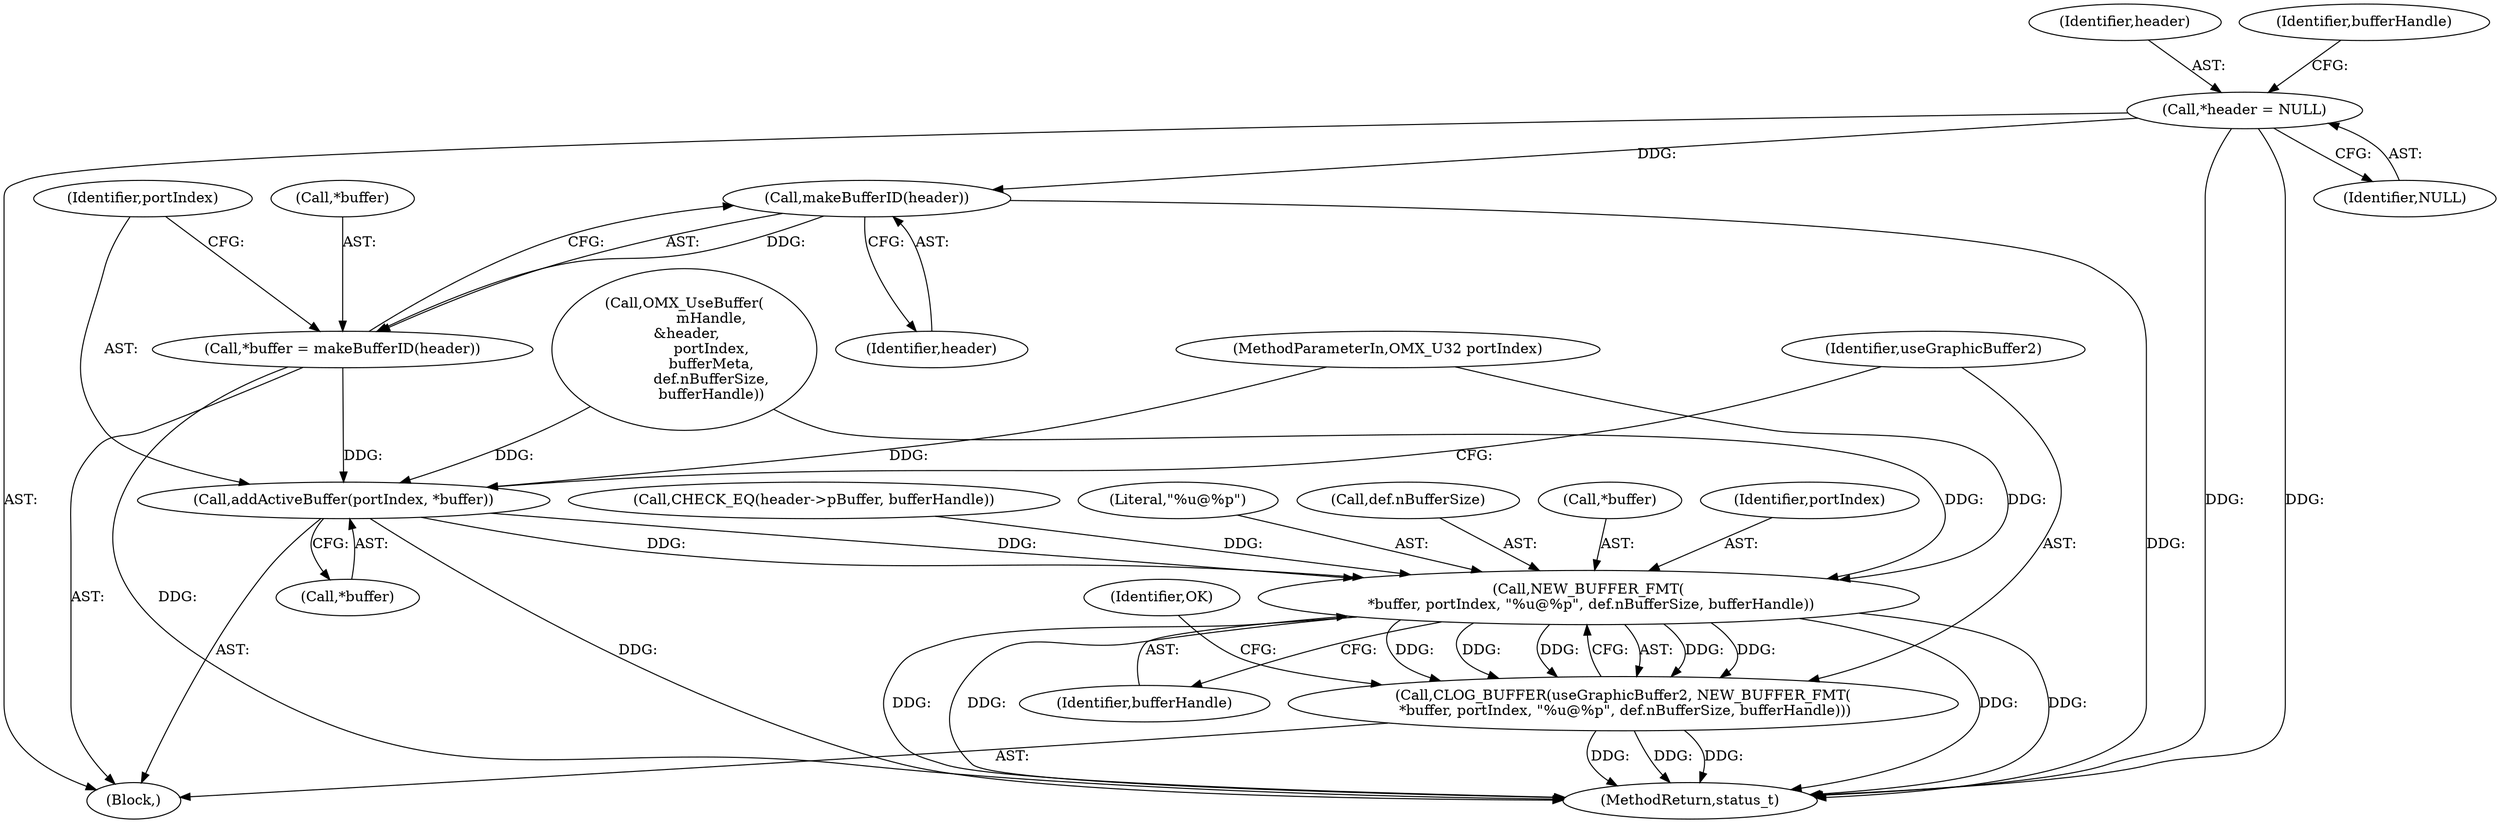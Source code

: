 digraph "0_Android_b351eabb428c7ca85a34513c64601f437923d576_13@pointer" {
"1000214" [label="(Call,makeBufferID(header))"];
"1000149" [label="(Call,*header = NULL)"];
"1000211" [label="(Call,*buffer = makeBufferID(header))"];
"1000216" [label="(Call,addActiveBuffer(portIndex, *buffer))"];
"1000222" [label="(Call,NEW_BUFFER_FMT(\n *buffer, portIndex, \"%u@%p\", def.nBufferSize, bufferHandle))"];
"1000220" [label="(Call,CLOG_BUFFER(useGraphicBuffer2, NEW_BUFFER_FMT(\n *buffer, portIndex, \"%u@%p\", def.nBufferSize, bufferHandle)))"];
"1000214" [label="(Call,makeBufferID(header))"];
"1000218" [label="(Call,*buffer)"];
"1000217" [label="(Identifier,portIndex)"];
"1000149" [label="(Call,*header = NULL)"];
"1000232" [label="(Identifier,OK)"];
"1000211" [label="(Call,*buffer = makeBufferID(header))"];
"1000216" [label="(Call,addActiveBuffer(portIndex, *buffer))"];
"1000212" [label="(Call,*buffer)"];
"1000230" [label="(Identifier,bufferHandle)"];
"1000201" [label="(Call,CHECK_EQ(header->pBuffer, bufferHandle))"];
"1000104" [label="(Block,)"];
"1000220" [label="(Call,CLOG_BUFFER(useGraphicBuffer2, NEW_BUFFER_FMT(\n *buffer, portIndex, \"%u@%p\", def.nBufferSize, bufferHandle)))"];
"1000226" [label="(Literal,\"%u@%p\")"];
"1000215" [label="(Identifier,header)"];
"1000150" [label="(Identifier,header)"];
"1000233" [label="(MethodReturn,status_t)"];
"1000222" [label="(Call,NEW_BUFFER_FMT(\n *buffer, portIndex, \"%u@%p\", def.nBufferSize, bufferHandle))"];
"1000227" [label="(Call,def.nBufferSize)"];
"1000223" [label="(Call,*buffer)"];
"1000225" [label="(Identifier,portIndex)"];
"1000164" [label="(Call,OMX_UseBuffer(\n            mHandle,\n &header,\n            portIndex,\n            bufferMeta,\n            def.nBufferSize,\n            bufferHandle))"];
"1000101" [label="(MethodParameterIn,OMX_U32 portIndex)"];
"1000154" [label="(Identifier,bufferHandle)"];
"1000221" [label="(Identifier,useGraphicBuffer2)"];
"1000151" [label="(Identifier,NULL)"];
"1000214" -> "1000211"  [label="AST: "];
"1000214" -> "1000215"  [label="CFG: "];
"1000215" -> "1000214"  [label="AST: "];
"1000211" -> "1000214"  [label="CFG: "];
"1000214" -> "1000233"  [label="DDG: "];
"1000214" -> "1000211"  [label="DDG: "];
"1000149" -> "1000214"  [label="DDG: "];
"1000149" -> "1000104"  [label="AST: "];
"1000149" -> "1000151"  [label="CFG: "];
"1000150" -> "1000149"  [label="AST: "];
"1000151" -> "1000149"  [label="AST: "];
"1000154" -> "1000149"  [label="CFG: "];
"1000149" -> "1000233"  [label="DDG: "];
"1000149" -> "1000233"  [label="DDG: "];
"1000211" -> "1000104"  [label="AST: "];
"1000212" -> "1000211"  [label="AST: "];
"1000217" -> "1000211"  [label="CFG: "];
"1000211" -> "1000233"  [label="DDG: "];
"1000211" -> "1000216"  [label="DDG: "];
"1000216" -> "1000104"  [label="AST: "];
"1000216" -> "1000218"  [label="CFG: "];
"1000217" -> "1000216"  [label="AST: "];
"1000218" -> "1000216"  [label="AST: "];
"1000221" -> "1000216"  [label="CFG: "];
"1000216" -> "1000233"  [label="DDG: "];
"1000164" -> "1000216"  [label="DDG: "];
"1000101" -> "1000216"  [label="DDG: "];
"1000216" -> "1000222"  [label="DDG: "];
"1000216" -> "1000222"  [label="DDG: "];
"1000222" -> "1000220"  [label="AST: "];
"1000222" -> "1000230"  [label="CFG: "];
"1000223" -> "1000222"  [label="AST: "];
"1000225" -> "1000222"  [label="AST: "];
"1000226" -> "1000222"  [label="AST: "];
"1000227" -> "1000222"  [label="AST: "];
"1000230" -> "1000222"  [label="AST: "];
"1000220" -> "1000222"  [label="CFG: "];
"1000222" -> "1000233"  [label="DDG: "];
"1000222" -> "1000233"  [label="DDG: "];
"1000222" -> "1000233"  [label="DDG: "];
"1000222" -> "1000233"  [label="DDG: "];
"1000222" -> "1000220"  [label="DDG: "];
"1000222" -> "1000220"  [label="DDG: "];
"1000222" -> "1000220"  [label="DDG: "];
"1000222" -> "1000220"  [label="DDG: "];
"1000222" -> "1000220"  [label="DDG: "];
"1000101" -> "1000222"  [label="DDG: "];
"1000164" -> "1000222"  [label="DDG: "];
"1000201" -> "1000222"  [label="DDG: "];
"1000220" -> "1000104"  [label="AST: "];
"1000221" -> "1000220"  [label="AST: "];
"1000232" -> "1000220"  [label="CFG: "];
"1000220" -> "1000233"  [label="DDG: "];
"1000220" -> "1000233"  [label="DDG: "];
"1000220" -> "1000233"  [label="DDG: "];
}

